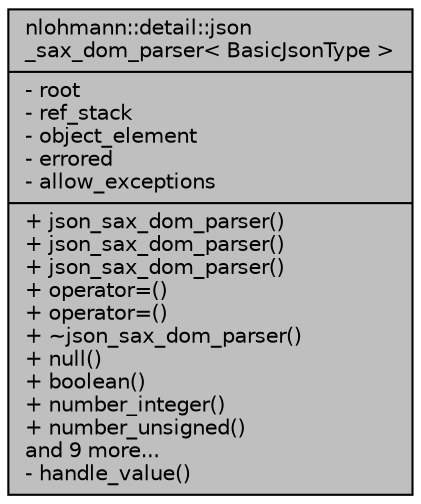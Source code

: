 digraph "nlohmann::detail::json_sax_dom_parser&lt; BasicJsonType &gt;"
{
 // INTERACTIVE_SVG=YES
 // LATEX_PDF_SIZE
  edge [fontname="Helvetica",fontsize="10",labelfontname="Helvetica",labelfontsize="10"];
  node [fontname="Helvetica",fontsize="10",shape=record];
  Node1 [label="{nlohmann::detail::json\l_sax_dom_parser\< BasicJsonType \>\n|- root\l- ref_stack\l- object_element\l- errored\l- allow_exceptions\l|+ json_sax_dom_parser()\l+ json_sax_dom_parser()\l+ json_sax_dom_parser()\l+ operator=()\l+ operator=()\l+ ~json_sax_dom_parser()\l+ null()\l+ boolean()\l+ number_integer()\l+ number_unsigned()\land 9 more...\l- handle_value()\l}",height=0.2,width=0.4,color="black", fillcolor="grey75", style="filled", fontcolor="black",tooltip="SAX implementation to create a JSON value from SAX events."];
}
